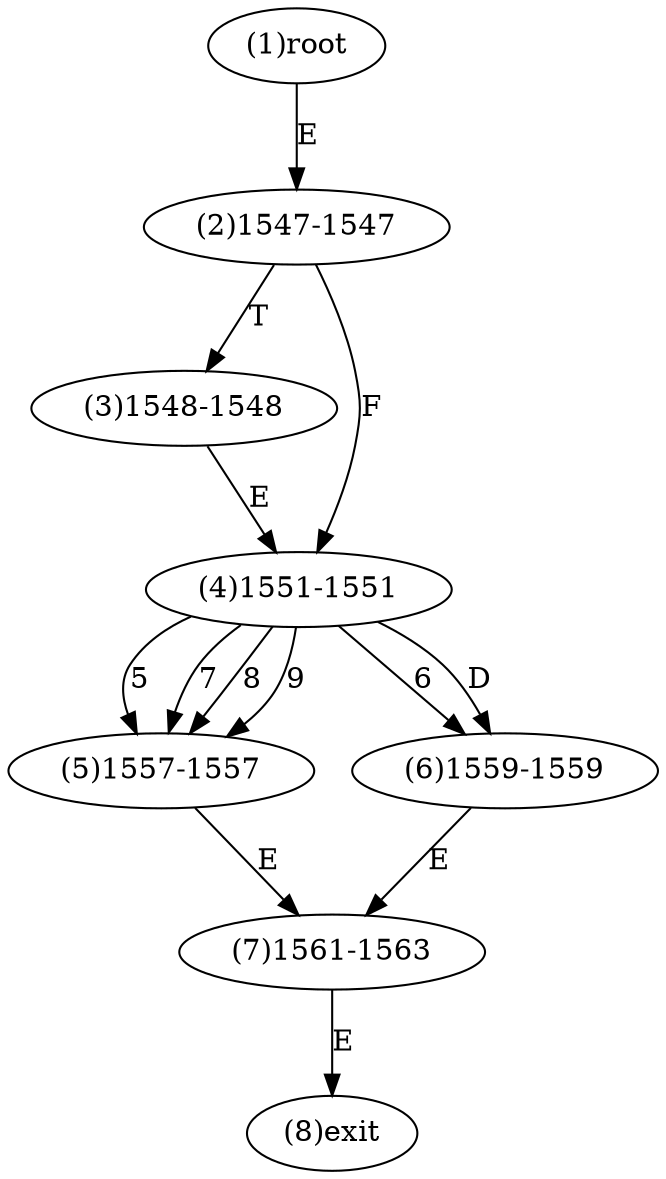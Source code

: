 digraph "" { 
1[ label="(1)root"];
2[ label="(2)1547-1547"];
3[ label="(3)1548-1548"];
4[ label="(4)1551-1551"];
5[ label="(5)1557-1557"];
6[ label="(6)1559-1559"];
7[ label="(7)1561-1563"];
8[ label="(8)exit"];
1->2[ label="E"];
2->4[ label="F"];
2->3[ label="T"];
3->4[ label="E"];
4->5[ label="5"];
4->6[ label="6"];
4->5[ label="7"];
4->5[ label="8"];
4->5[ label="9"];
4->6[ label="D"];
5->7[ label="E"];
6->7[ label="E"];
7->8[ label="E"];
}